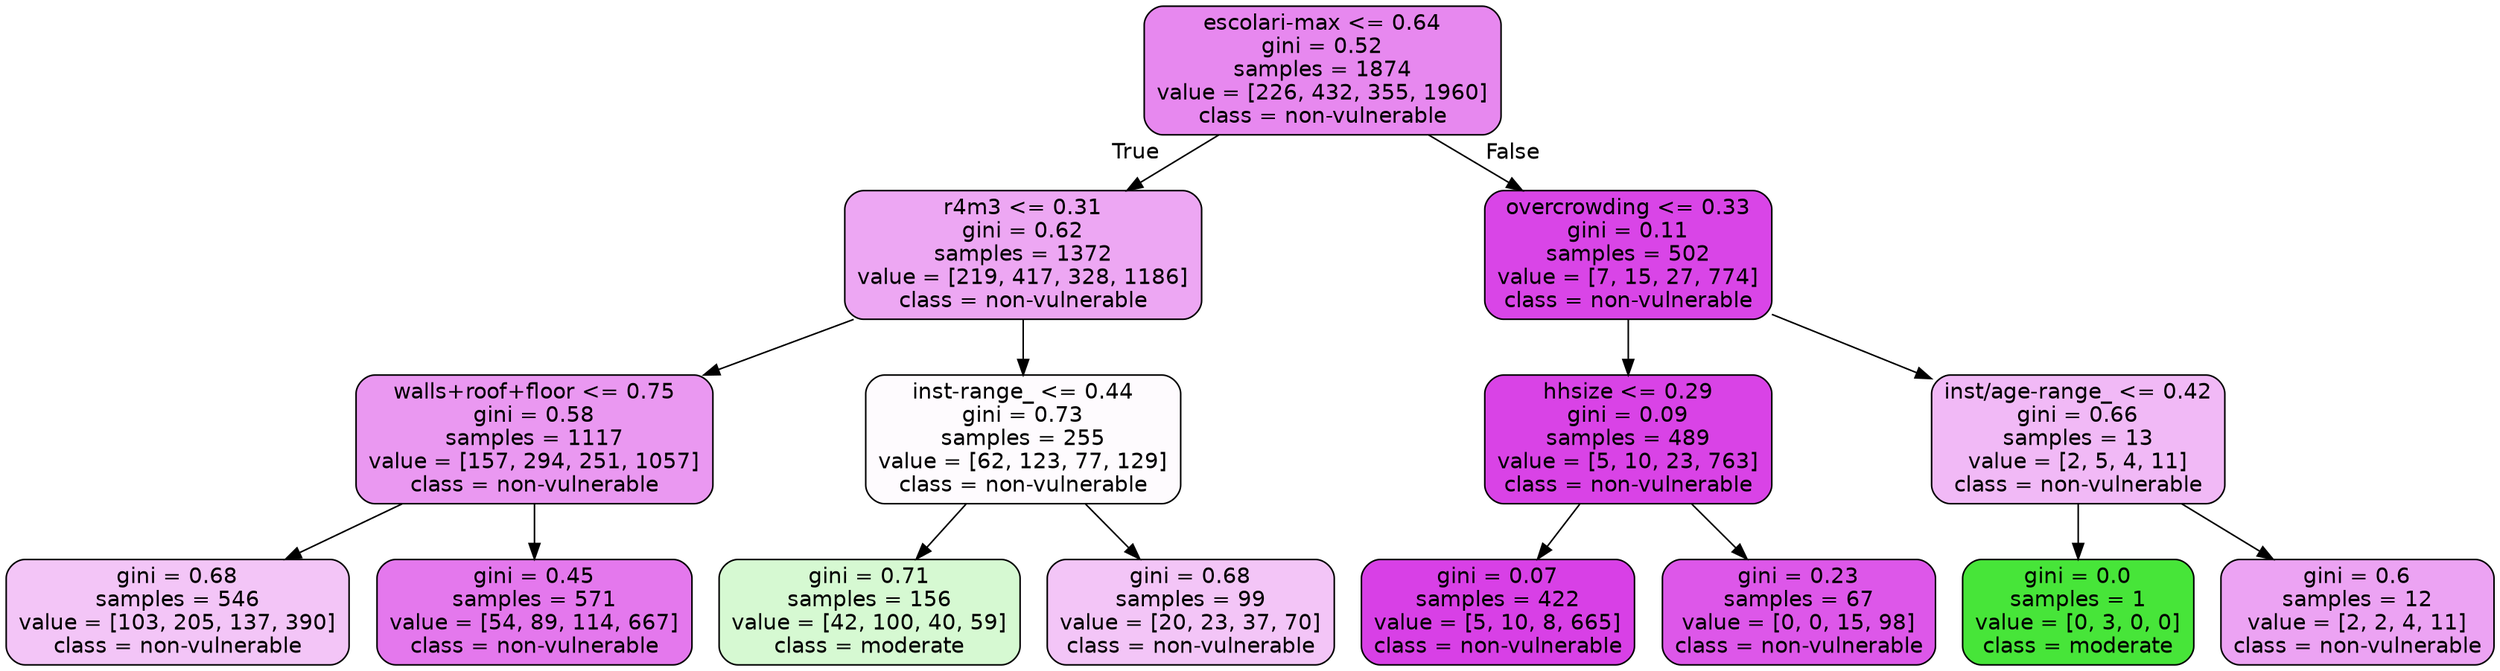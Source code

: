 digraph Tree {
node [shape=box, style="filled, rounded", color="black", fontname="helvetica"] ;
edge [fontname="helvetica"] ;
0 [label="escolari-max <= 0.64\ngini = 0.52\nsamples = 1874\nvalue = [226, 432, 355, 1960]\nclass = non-vulnerable", fillcolor="#e788ef"] ;
1 [label="r4m3 <= 0.31\ngini = 0.62\nsamples = 1372\nvalue = [219, 417, 328, 1186]\nclass = non-vulnerable", fillcolor="#eda7f3"] ;
0 -> 1 [labeldistance=2.5, labelangle=45, headlabel="True"] ;
2 [label="walls+roof+floor <= 0.75\ngini = 0.58\nsamples = 1117\nvalue = [157, 294, 251, 1057]\nclass = non-vulnerable", fillcolor="#ea98f1"] ;
1 -> 2 ;
3 [label="gini = 0.68\nsamples = 546\nvalue = [103, 205, 137, 390]\nclass = non-vulnerable", fillcolor="#f3c5f7"] ;
2 -> 3 ;
4 [label="gini = 0.45\nsamples = 571\nvalue = [54, 89, 114, 667]\nclass = non-vulnerable", fillcolor="#e478ed"] ;
2 -> 4 ;
5 [label="inst-range_ <= 0.44\ngini = 0.73\nsamples = 255\nvalue = [62, 123, 77, 129]\nclass = non-vulnerable", fillcolor="#fefbfe"] ;
1 -> 5 ;
6 [label="gini = 0.71\nsamples = 156\nvalue = [42, 100, 40, 59]\nclass = moderate", fillcolor="#d6f9d2"] ;
5 -> 6 ;
7 [label="gini = 0.68\nsamples = 99\nvalue = [20, 23, 37, 70]\nclass = non-vulnerable", fillcolor="#f3c5f7"] ;
5 -> 7 ;
8 [label="overcrowding <= 0.33\ngini = 0.11\nsamples = 502\nvalue = [7, 15, 27, 774]\nclass = non-vulnerable", fillcolor="#d945e7"] ;
0 -> 8 [labeldistance=2.5, labelangle=-45, headlabel="False"] ;
9 [label="hhsize <= 0.29\ngini = 0.09\nsamples = 489\nvalue = [5, 10, 23, 763]\nclass = non-vulnerable", fillcolor="#d943e6"] ;
8 -> 9 ;
10 [label="gini = 0.07\nsamples = 422\nvalue = [5, 10, 8, 665]\nclass = non-vulnerable", fillcolor="#d840e6"] ;
9 -> 10 ;
11 [label="gini = 0.23\nsamples = 67\nvalue = [0, 0, 15, 98]\nclass = non-vulnerable", fillcolor="#dd57e9"] ;
9 -> 11 ;
12 [label="inst/age-range_ <= 0.42\ngini = 0.66\nsamples = 13\nvalue = [2, 5, 4, 11]\nclass = non-vulnerable", fillcolor="#f1b9f6"] ;
8 -> 12 ;
13 [label="gini = 0.0\nsamples = 1\nvalue = [0, 3, 0, 0]\nclass = moderate", fillcolor="#47e539"] ;
12 -> 13 ;
14 [label="gini = 0.6\nsamples = 12\nvalue = [2, 2, 4, 11]\nclass = non-vulnerable", fillcolor="#eca3f3"] ;
12 -> 14 ;
}